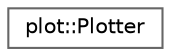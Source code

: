 digraph "Graphical Class Hierarchy"
{
 // LATEX_PDF_SIZE
  bgcolor="transparent";
  edge [fontname=Helvetica,fontsize=10,labelfontname=Helvetica,labelfontsize=10];
  node [fontname=Helvetica,fontsize=10,shape=box,height=0.2,width=0.4];
  rankdir="LR";
  Node0 [id="Node000000",label="plot::Plotter",height=0.2,width=0.4,color="grey40", fillcolor="white", style="filled",URL="$classplot_1_1Plotter.html",tooltip="Class to handle plotting of data using gnuplot. This class provides methods to write data to files,..."];
}
